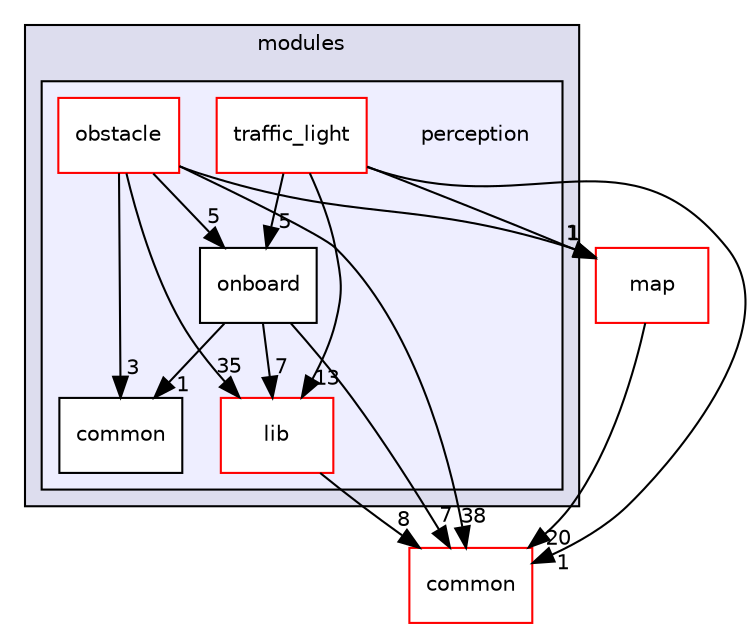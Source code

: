 digraph "modules/perception" {
  compound=true
  node [ fontsize="10", fontname="Helvetica"];
  edge [ labelfontsize="10", labelfontname="Helvetica"];
  subgraph clusterdir_e05d7e2b1ecd646af5bb94391405f3b5 {
    graph [ bgcolor="#ddddee", pencolor="black", label="modules" fontname="Helvetica", fontsize="10", URL="dir_e05d7e2b1ecd646af5bb94391405f3b5.html"]
  subgraph clusterdir_eae0ee1c8937adf30ca5fa2a95a97c5d {
    graph [ bgcolor="#eeeeff", pencolor="black", label="" URL="dir_eae0ee1c8937adf30ca5fa2a95a97c5d.html"];
    dir_eae0ee1c8937adf30ca5fa2a95a97c5d [shape=plaintext label="perception"];
    dir_b7e54f8867fbb6821830910b8e5b05cd [shape=box label="common" color="black" fillcolor="white" style="filled" URL="dir_b7e54f8867fbb6821830910b8e5b05cd.html"];
    dir_4c1a26545ee9c743bf92254028874005 [shape=box label="lib" color="red" fillcolor="white" style="filled" URL="dir_4c1a26545ee9c743bf92254028874005.html"];
    dir_6b7f64797b2ff6c457ca9639e8cd0a85 [shape=box label="obstacle" color="red" fillcolor="white" style="filled" URL="dir_6b7f64797b2ff6c457ca9639e8cd0a85.html"];
    dir_11a962cbfa1782628072c643f9fa1d3c [shape=box label="onboard" color="black" fillcolor="white" style="filled" URL="dir_11a962cbfa1782628072c643f9fa1d3c.html"];
    dir_259d8cba57c282fe549a96238c660ace [shape=box label="traffic_light" color="red" fillcolor="white" style="filled" URL="dir_259d8cba57c282fe549a96238c660ace.html"];
  }
  }
  dir_9a5e51f49964887903df6eed98080585 [shape=box label="common" fillcolor="white" style="filled" color="red" URL="dir_9a5e51f49964887903df6eed98080585.html"];
  dir_bc4fbd717b8d61d0dc75a15f0986d7f7 [shape=box label="map" fillcolor="white" style="filled" color="red" URL="dir_bc4fbd717b8d61d0dc75a15f0986d7f7.html"];
  dir_bc4fbd717b8d61d0dc75a15f0986d7f7->dir_9a5e51f49964887903df6eed98080585 [headlabel="20", labeldistance=1.5 headhref="dir_000061_000050.html"];
  dir_259d8cba57c282fe549a96238c660ace->dir_9a5e51f49964887903df6eed98080585 [headlabel="1", labeldistance=1.5 headhref="dir_000089_000050.html"];
  dir_259d8cba57c282fe549a96238c660ace->dir_bc4fbd717b8d61d0dc75a15f0986d7f7 [headlabel="1", labeldistance=1.5 headhref="dir_000089_000061.html"];
  dir_259d8cba57c282fe549a96238c660ace->dir_11a962cbfa1782628072c643f9fa1d3c [headlabel="5", labeldistance=1.5 headhref="dir_000089_000038.html"];
  dir_259d8cba57c282fe549a96238c660ace->dir_4c1a26545ee9c743bf92254028874005 [headlabel="13", labeldistance=1.5 headhref="dir_000089_000145.html"];
  dir_6b7f64797b2ff6c457ca9639e8cd0a85->dir_b7e54f8867fbb6821830910b8e5b05cd [headlabel="3", labeldistance=1.5 headhref="dir_000036_000144.html"];
  dir_6b7f64797b2ff6c457ca9639e8cd0a85->dir_9a5e51f49964887903df6eed98080585 [headlabel="38", labeldistance=1.5 headhref="dir_000036_000050.html"];
  dir_6b7f64797b2ff6c457ca9639e8cd0a85->dir_bc4fbd717b8d61d0dc75a15f0986d7f7 [headlabel="1", labeldistance=1.5 headhref="dir_000036_000061.html"];
  dir_6b7f64797b2ff6c457ca9639e8cd0a85->dir_11a962cbfa1782628072c643f9fa1d3c [headlabel="5", labeldistance=1.5 headhref="dir_000036_000038.html"];
  dir_6b7f64797b2ff6c457ca9639e8cd0a85->dir_4c1a26545ee9c743bf92254028874005 [headlabel="35", labeldistance=1.5 headhref="dir_000036_000145.html"];
  dir_11a962cbfa1782628072c643f9fa1d3c->dir_b7e54f8867fbb6821830910b8e5b05cd [headlabel="1", labeldistance=1.5 headhref="dir_000038_000144.html"];
  dir_11a962cbfa1782628072c643f9fa1d3c->dir_9a5e51f49964887903df6eed98080585 [headlabel="7", labeldistance=1.5 headhref="dir_000038_000050.html"];
  dir_11a962cbfa1782628072c643f9fa1d3c->dir_4c1a26545ee9c743bf92254028874005 [headlabel="7", labeldistance=1.5 headhref="dir_000038_000145.html"];
  dir_4c1a26545ee9c743bf92254028874005->dir_9a5e51f49964887903df6eed98080585 [headlabel="8", labeldistance=1.5 headhref="dir_000145_000050.html"];
}
